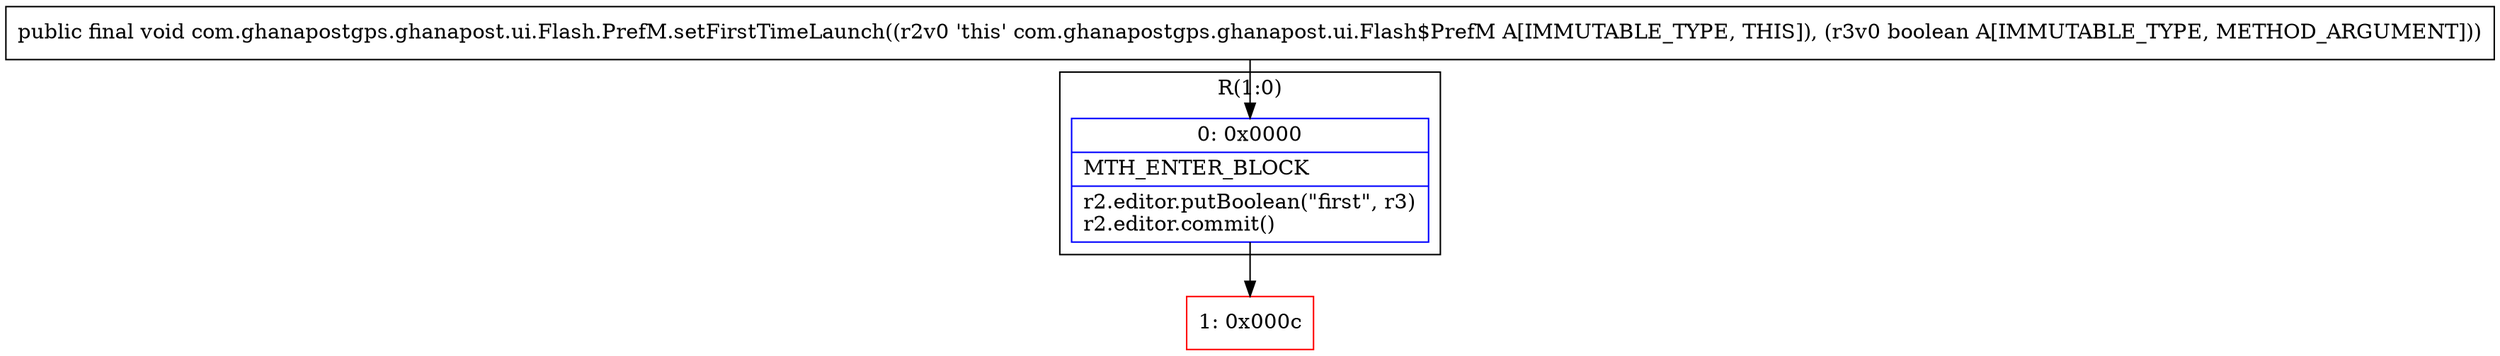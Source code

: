 digraph "CFG forcom.ghanapostgps.ghanapost.ui.Flash.PrefM.setFirstTimeLaunch(Z)V" {
subgraph cluster_Region_476385415 {
label = "R(1:0)";
node [shape=record,color=blue];
Node_0 [shape=record,label="{0\:\ 0x0000|MTH_ENTER_BLOCK\l|r2.editor.putBoolean(\"first\", r3)\lr2.editor.commit()\l}"];
}
Node_1 [shape=record,color=red,label="{1\:\ 0x000c}"];
MethodNode[shape=record,label="{public final void com.ghanapostgps.ghanapost.ui.Flash.PrefM.setFirstTimeLaunch((r2v0 'this' com.ghanapostgps.ghanapost.ui.Flash$PrefM A[IMMUTABLE_TYPE, THIS]), (r3v0 boolean A[IMMUTABLE_TYPE, METHOD_ARGUMENT])) }"];
MethodNode -> Node_0;
Node_0 -> Node_1;
}

